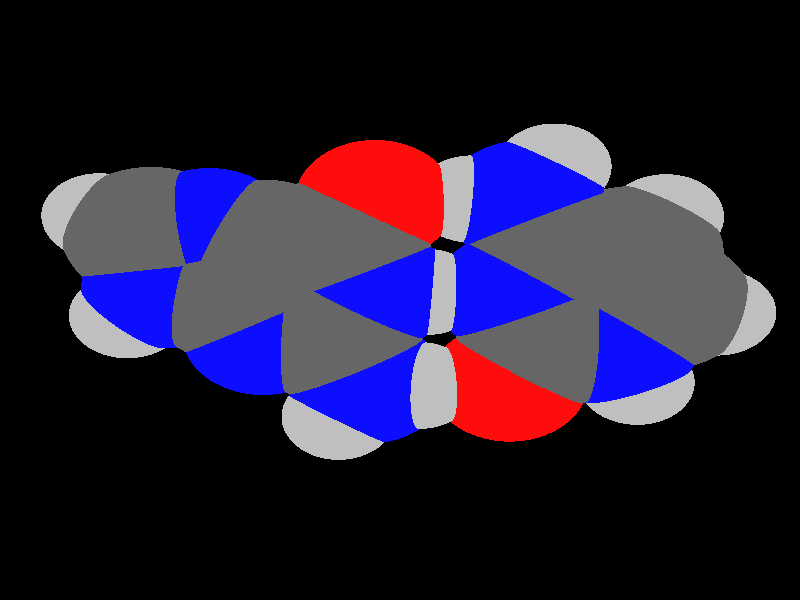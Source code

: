 global_settings {
	ambient_light rgb <0.200000002980232, 0.200000002980232, 0.200000002980232>
	max_trace_level 15
}

background { color rgb <0,0,0> }

camera {
	perspective
	location <2.07620726612215, 0.391645686542432, 20.8012035413919>
	angle 40
	up <-0.163018522006932, -0.985201899938556, 0.0529356008763064>
	right <-0.981590723213623, 0.167365512239333, 0.0920241132194359> * 1
	direction <-0.0995219251403089, -0.0369594598218903, -0.994348723912311> }

light_source {
	<-50.0643768470209, -32.4716231999531, 69.1646459386011>
	color rgb <1, 1, 1>
	fade_distance 125.182281222224
	fade_power 0
	spotlight
	area_light <20, 0, 0>, <0, 0, 20>, 20, 20
	circular
	orient
	point_at <50.0643768470209, 32.4716231999531, -69.1646459386011>
}

light_source {
	<38.8940511690511, -52.7025828656837, -33.407316127259>
	color rgb <0.300000011920929, 0.300000011920929, 0.300000011920929> shadowless
	fade_distance 125.182281222224
	fade_power 0
	parallel
	point_at <-38.8940511690511, 52.7025828656837, 33.407316127259>
}

#default {
	finish {ambient 0.5 diffuse 1 specular 0.2 roughness .01 metallic 1}
}

union {
cylinder {
	<-3.87748436699615, 1.45287135140418, 0.113728915725346>, 	<-3.23737055371449, 1.31106266821596, 0.0258946221944469>, 0.075
	pigment { rgbt <0.0500000007450581, 0.0500000007450581, 1, 0> }
}
cylinder {
	<-3.23737055371449, 1.31106266821596, 0.0258946221944469>, 	<-2.57112928804835, 1.16346579620751, -0.065524793660539>, 0.075
	pigment { rgbt <0.400000005960464, 0.400000005960464, 0.400000005960464, 0> }
}
cylinder {
	<-3.87748436699615, 1.45287135140418, 0.113728915725346>, 	<-4.37224371701624, 0.995107336497591, 0.222225752956022>, 0.075
	pigment { rgbt <0.0500000007450581, 0.0500000007450581, 1, 0> }
}
cylinder {
	<-4.37224371701624, 0.995107336497591, 0.222225752956022>, 	<-4.88656966408269, 0.519239805160968, 0.335013391148438>, 0.075
	pigment { rgbt <0.400000005960464, 0.400000005960464, 0.400000005960464, 0> }
}
cylinder {
	<-3.87748436699615, 1.45287135140418, 0.113728915725346>, 	<-4.03365733434158, 2.04466117467732, 0.0945267797120349>, 0.075
	pigment { rgbt <0.0500000007450581, 0.0500000007450581, 1, 0> }
}
cylinder {
	<-4.03365733434158, 2.04466117467732, 0.0945267797120349>, 	<-4.13474203776173, 2.427703770265, 0.082097981969814>, 0.075
	pigment { rgbt <0.75, 0.75, 0.75, 0> }
}
cylinder {
	<-2.48937699902782, 1.08623132100373, -0.0682904906610527>, 	<-2.06194490632608, 1.54234221611783, -0.170953088772139>, 0.075
	pigment { rgbt <0.400000005960464, 0.400000005960464, 0.400000005960464, 0> }
}
cylinder {
	<-2.65288157706889, 1.2407002714113, -0.0627590966600253>, 	<-2.22544948436715, 1.6968111665254, -0.165421694771111>, 0.075
	pigment { rgbt <0.400000005960464, 0.400000005960464, 0.400000005960464, 0> }
}
cylinder {
	<-2.06194490632608, 1.54234221611783, -0.170953088772139>, 	<-1.67094958279356, 1.95957159605185, -0.264864136745655>, 0.075
	pigment { rgbt <1, 0.0500000007450581, 0.0500000007450581, 0> }
}
cylinder {
	<-2.22544948436715, 1.6968111665254, -0.165421694771111>, 	<-1.83445416083463, 2.11404054645942, -0.259332742744628>, 0.075
	pigment { rgbt <1, 0.0500000007450581, 0.0500000007450581, 0> }
}
cylinder {
	<-2.57112928804835, 1.16346579620751, -0.065524793660539>, 	<-2.37940631017789, 0.470929734038712, -0.0455052818170512>, 0.075
	pigment { rgbt <0.400000005960464, 0.400000005960464, 0.400000005960464, 0> }
}
cylinder {
	<-2.37940631017789, 0.470929734038712, -0.0455052818170512>, 	<-2.19488431089183, -0.195595166567734, -0.0262376885889344>, 0.075
	pigment { rgbt <0.0500000007450581, 0.0500000007450581, 1, 0> }
}
cylinder {
	<-2.27410406685124, -0.115749620446815, -0.0239641384171582>, 	<-2.74650494663156, -0.587445059381259, 0.081288657949649>, 0.075
	pigment { rgbt <0.0500000007450581, 0.0500000007450581, 1, 0> }
}
cylinder {
	<-2.11566455493242, -0.275440712688654, -0.0285112387607106>, 	<-2.58806543471274, -0.747136151623098, 0.0767415576060966>, 0.075
	pigment { rgbt <0.0500000007450581, 0.0500000007450581, 1, 0> }
}
cylinder {
	<-2.74650494663156, -0.587445059381259, 0.081288657949649>, 	<-3.23777883805304, -1.07798532670432, 0.190746436432533>, 0.075
	pigment { rgbt <0.400000005960464, 0.400000005960464, 0.400000005960464, 0> }
}
cylinder {
	<-2.58806543471274, -0.747136151623098, 0.0767415576060966>, 	<-3.07933932613422, -1.23767641894615, 0.18619933608898>, 0.075
	pigment { rgbt <0.400000005960464, 0.400000005960464, 0.400000005960464, 0> }
}
cylinder {
	<-3.15855908209363, -1.15783087282524, 0.188472886260756>, 	<-2.95043648861946, -1.82184717343652, 0.200461857327401>, 0.075
	pigment { rgbt <0.400000005960464, 0.400000005960464, 0.400000005960464, 0> }
}
cylinder {
	<-2.95043648861946, -1.82184717343652, 0.200461857327401>, 	<-2.75038794649556, -2.46010316797505, 0.211985719986481>, 0.075
	pigment { rgbt <0.0500000007450581, 0.0500000007450581, 1, 0> }
}
cylinder {
	<-3.15855908209363, -1.15783087282524, 0.188472886260756>, 	<-3.85150980239722, -0.989172753182626, 0.282477888305054>, 0.075
	pigment { rgbt <0.400000005960464, 0.400000005960464, 0.400000005960464, 0> }
}
cylinder {
	<-3.85150980239722, -0.989172753182626, 0.282477888305054>, 	<-4.54446052270082, -0.820514633540016, 0.376482890349353>, 0.075
	pigment { rgbt <0.400000005960464, 0.400000005960464, 0.400000005960464, 0> }
}
cylinder {
	<-2.75038794649556, -2.46010316797505, 0.211985719986481>, 	<-2.15107501365728, -2.5990705233083, 0.184958695571806>, 0.075
	pigment { rgbt <0.0500000007450581, 0.0500000007450581, 1, 0> }
}
cylinder {
	<-2.15107501365728, -2.5990705233083, 0.184958695571806>, 	<-1.76197660204768, -2.68929380110355, 0.1674116484549>, 0.075
	pigment { rgbt <0.75, 0.75, 0.75, 0> }
}
cylinder {
	<-2.75038794649556, -2.46010316797505, 0.211985719986481>, 	<-3.1456052556416, -2.90686006990454, 0.361237905525174>, 0.075
	pigment { rgbt <0.0500000007450581, 0.0500000007450581, 1, 0> }
}
cylinder {
	<-3.1456052556416, -2.90686006990454, 0.361237905525174>, 	<-3.40198510368304, -3.19667396210385, 0.45805869692964>, 0.075
	pigment { rgbt <0.75, 0.75, 0.75, 0> }
}
cylinder {
	<-4.4362228221058, -0.793314760831624, 0.362304840605096>, 	<-4.60727739279674, -0.123437541481132, 0.341570091004638>, 0.075
	pigment { rgbt <0.400000005960464, 0.400000005960464, 0.400000005960464, 0> }
}
cylinder {
	<-4.65269822329584, -0.847714506248407, 0.39066094009361>, 	<-4.82375279398677, -0.177837286897915, 0.369926190493152>, 0.075
	pigment { rgbt <0.400000005960464, 0.400000005960464, 0.400000005960464, 0> }
}
cylinder {
	<-4.60727739279674, -0.123437541481132, 0.341570091004638>, 	<-4.77833196348767, 0.54643967786936, 0.320835341404181>, 0.075
	pigment { rgbt <0.400000005960464, 0.400000005960464, 0.400000005960464, 0> }
}
cylinder {
	<-4.82375279398677, -0.177837286897916, 0.369926190493152>, 	<-4.99480736467771, 0.492039932452576, 0.349191440892695>, 0.075
	pigment { rgbt <0.400000005960464, 0.400000005960464, 0.400000005960464, 0> }
}
cylinder {
	<-4.54446052270082, -0.820514633540016, 0.376482890349353>, 	<-4.99897749545195, -1.29416534599483, 0.478253035773751>, 0.075
	pigment { rgbt <0.400000005960464, 0.400000005960464, 0.400000005960464, 0> }
}
cylinder {
	<-4.99897749545195, -1.29416534599483, 0.478253035773751>, 	<-5.28723154968882, -1.59455399227766, 0.542795525444254>, 0.075
	pigment { rgbt <0.75, 0.75, 0.75, 0> }
}
cylinder {
	<-4.88656966408269, 0.519239805160968, 0.335013391148438>, 	<-5.49456635165348, 0.77289673255556, 0.409760334394371>, 0.075
	pigment { rgbt <0.400000005960464, 0.400000005960464, 0.400000005960464, 0> }
}
cylinder {
	<-5.49456635165348, 0.77289673255556, 0.409760334394371>, 	<-5.87972767198377, 0.933586484758938, 0.457111959723587>, 0.075
	pigment { rgbt <0.75, 0.75, 0.75, 0> }
}
cylinder {
	<4.351, -1.4529, -0.58>, 	<3.71939291734916, -1.23764289539827, -0.530253651828152>, 0.075
	pigment { rgbt <0.0500000007450581, 0.0500000007450581, 1, 0> }
}
cylinder {
	<3.71939291734916, -1.23764289539827, -0.530253651828152>, 	<3.0623, -1.0137, -0.4785>, 0.075
	pigment { rgbt <0.400000005960464, 0.400000005960464, 0.400000005960464, 0> }
}
cylinder {
	<4.351, -1.4529, -0.58>, 	<4.3399714589007, -2.12059238602063, -0.502261039184501>, 0.075
	pigment { rgbt <0.0500000007450581, 0.0500000007450581, 1, 0> }
}
cylinder {
	<4.3399714589007, -2.12059238602063, -0.502261039184501>, 	<4.3285, -2.8151, -0.4214>, 0.075
	pigment { rgbt <0.400000005960464, 0.400000005960464, 0.400000005960464, 0> }
}
cylinder {
	<4.351, -1.4529, -0.58>, 	<4.84603990750756, -1.10436325992204, -0.677284414825869>, 0.075
	pigment { rgbt <0.0500000007450581, 0.0500000007450581, 1, 0> }
}
cylinder {
	<4.84603990750756, -1.10436325992204, -0.677284414825869>, 	<5.1667, -0.8786, -0.7403>, 0.075
	pigment { rgbt <0.75, 0.75, 0.75, 0> }
}
cylinder {
	<4.33411348535295, -2.70316084001132, -0.431114074491235>, 	<3.77216815148578, -2.66961110036288, -0.369239134803737>, 0.075
	pigment { rgbt <0.400000005960464, 0.400000005960464, 0.400000005960464, 0> }
}
cylinder {
	<4.32288651464705, -2.92703915998868, -0.411685925508765>, 	<3.76094118077988, -2.89348942034024, -0.349810985821267>, 0.075
	pigment { rgbt <0.400000005960464, 0.400000005960464, 0.400000005960464, 0> }
}
cylinder {
	<3.77216815148578, -2.66961110036288, -0.369239134803737>, 	<3.23701348535295, -2.63766084001132, -0.310314074491235>, 0.075
	pigment { rgbt <0.0500000007450581, 0.0500000007450581, 1, 0> }
}
cylinder {
	<3.76094118077988, -2.89348942034024, -0.349810985821267>, 	<3.22578651464705, -2.86153915998868, -0.290885925508765>, 0.075
	pigment { rgbt <0.0500000007450581, 0.0500000007450581, 1, 0> }
}
cylinder {
	<4.3285, -2.8151, -0.4214>, 	<4.87806443450569, -3.18237467112083, -0.442899901528254>, 0.075
	pigment { rgbt <0.400000005960464, 0.400000005960464, 0.400000005960464, 0> }
}
cylinder {
	<4.87806443450569, -3.18237467112083, -0.442899901528254>, 	<5.2257, -3.4147, -0.4565>, 0.075
	pigment { rgbt <0.75, 0.75, 0.75, 0> }
}
cylinder {
	<3.2314, -2.7496, -0.3006>, 	<2.77634086593799, -2.45645566717639, -0.280061846543728>, 0.075
	pigment { rgbt <0.0500000007450581, 0.0500000007450581, 1, 0> }
}
cylinder {
	<2.77634086593799, -2.45645566717639, -0.280061846543728>, 	<2.2986, -2.1487, -0.2585>, 0.075
	pigment { rgbt <0.400000005960464, 0.400000005960464, 0.400000005960464, 0> }
}
cylinder {
	<2.39138058557776, -2.21211866076885, -0.263607485304145>, 	<2.77323058557776, -1.64461866076885, -0.373607485304145>, 0.075
	pigment { rgbt <0.400000005960464, 0.400000005960464, 0.400000005960464, 0> }
}
cylinder {
	<2.20581941442224, -2.08528133923114, -0.253392514695855>, 	<2.58766941442224, -1.51778133923114, -0.363392514695855>, 0.075
	pigment { rgbt <0.400000005960464, 0.400000005960464, 0.400000005960464, 0> }
}
cylinder {
	<2.77323058557776, -1.64461866076885, -0.373607485304145>, 	<3.15508058557776, -1.07711866076885, -0.483607485304145>, 0.075
	pigment { rgbt <0.400000005960464, 0.400000005960464, 0.400000005960464, 0> }
}
cylinder {
	<2.58766941442224, -1.51778133923114, -0.363392514695855>, 	<2.96951941442224, -0.950281339231145, -0.473392514695855>, 0.075
	pigment { rgbt <0.400000005960464, 0.400000005960464, 0.400000005960464, 0> }
}
cylinder {
	<2.2986, -2.1487, -0.2585>, 	<1.5655, -2.08745, -0.17775>, 0.075
	pigment { rgbt <0.400000005960464, 0.400000005960464, 0.400000005960464, 0> }
}
cylinder {
	<1.5655, -2.08745, -0.17775>, 	<0.8324, -2.0262, -0.097>, 0.075
	pigment { rgbt <0.400000005960464, 0.400000005960464, 0.400000005960464, 0> }
}
cylinder {
	<0.8324, -2.0262, -0.097>, 	<0.626059425260681, -1.37035724390815, -0.147743665809595>, 0.075
	pigment { rgbt <0.400000005960464, 0.400000005960464, 0.400000005960464, 0> }
}
cylinder {
	<0.626059425260681, -1.37035724390815, -0.147743665809595>, 	<0.4278, -0.7402, -0.1965>, 0.075
	pigment { rgbt <0.0500000007450581, 0.0500000007450581, 1, 0> }
}
cylinder {
	<0.747734654709556, -1.95219455424672, -0.0936498797472801>, 	<0.338359988798675, -2.4252810574342, 0.0111613148544725>, 0.075
	pigment { rgbt <0.400000005960464, 0.400000005960464, 0.400000005960464, 0> }
}
cylinder {
	<0.917065345290444, -2.10020544575328, -0.10035012025272>, 	<0.507690679379563, -2.57329194894077, 0.00446107434903259>, 0.075
	pigment { rgbt <0.400000005960464, 0.400000005960464, 0.400000005960464, 0> }
}
cylinder {
	<0.338359988798675, -2.4252810574342, 0.0111613148544725>, 	<-0.0361653452904439, -2.85809455424672, 0.10705012025272>, 0.075
	pigment { rgbt <1, 0.0500000007450581, 0.0500000007450581, 0> }
}
cylinder {
	<0.507690679379563, -2.57329194894077, 0.00446107434903258>, 	<0.133165345290444, -3.00610544575328, 0.10034987974728>, 0.075
	pigment { rgbt <1, 0.0500000007450581, 0.0500000007450581, 0> }
}
cylinder {
	<0.4278, -0.7402, -0.1965>, 	<0.886221358157825, -0.221784064953248, -0.308149760424528>, 0.075
	pigment { rgbt <0.0500000007450581, 0.0500000007450581, 1, 0> }
}
cylinder {
	<0.886221358157825, -0.221784064953248, -0.308149760424528>, 	<1.3623, 0.3166, -0.4241>, 0.075
	pigment { rgbt <0.400000005960464, 0.400000005960464, 0.400000005960464, 0> }
}
cylinder {
	<0.4278, -0.7402, -0.1965>, 	<-0.165107161860052, -0.597421496396556, -0.140408445012932>, 0.075
	pigment { rgbt <0.0500000007450581, 0.0500000007450581, 1, 0> }
}
cylinder {
	<-0.165107161860052, -0.597421496396556, -0.140408445012932>, 	<-0.5489, -0.505, -0.1041>, 0.075
	pigment { rgbt <0.75, 0.75, 0.75, 0> }
}
cylinder {
	<1.34016234151245, 0.206886218766916, -0.41273952975324>, 	<2.01251201656091, 0.0645524852216903, -0.477149241493698>, 0.075
	pigment { rgbt <0.400000005960464, 0.400000005960464, 0.400000005960464, 0> }
}
cylinder {
	<1.38443765848755, 0.426313781233084, -0.43546047024676>, 	<2.05678733353601, 0.283980047687858, -0.499870181987219>, 0.075
	pigment { rgbt <0.400000005960464, 0.400000005960464, 0.400000005960464, 0> }
}
cylinder {
	<2.01251201656091, 0.0645524852216903, -0.477149241493698>, 	<2.65856234151245, -0.072213781233084, -0.53903952975324>, 0.075
	pigment { rgbt <0.0500000007450581, 0.0500000007450581, 1, 0> }
}
cylinder {
	<2.05678733353601, 0.283980047687858, -0.499870181987219>, 	<2.70283765848755, 0.147213781233084, -0.56176047024676>, 0.075
	pigment { rgbt <0.0500000007450581, 0.0500000007450581, 1, 0> }
}
cylinder {
	<1.3623, 0.3166, -0.4241>, 	<1.13758390729828, 0.972748554773256, -0.465963379194035>, 0.075
	pigment { rgbt <0.400000005960464, 0.400000005960464, 0.400000005960464, 0> }
}
cylinder {
	<1.13758390729828, 0.972748554773256, -0.465963379194035>, 	<0.9216, 1.6034, -0.5062>, 0.075
	pigment { rgbt <0.0500000007450581, 0.0500000007450581, 1, 0> }
}
cylinder {
	<0.9216, 1.6034, -0.5062>, 	<0.351302354203883, 1.73358915954538, -0.314342291196288>, 0.075
	pigment { rgbt <0.0500000007450581, 0.0500000007450581, 1, 0> }
}
cylinder {
	<0.351302354203883, 1.73358915954538, -0.314342291196288>, 	<-0.0189, 1.8181, -0.1898>, 0.075
	pigment { rgbt <0.75, 0.75, 0.75, 0> }
}
cylinder {
	<0.9216, 1.6034, -0.5062>, 	<1.33840043593931, 2.05531793483466, -0.491764827742498>, 0.075
	pigment { rgbt <0.0500000007450581, 0.0500000007450581, 1, 0> }
}
cylinder {
	<1.33840043593931, 2.05531793483466, -0.491764827742498>, 	<1.6088, 2.3485, -0.4824>, 0.075
	pigment { rgbt <0.75, 0.75, 0.75, 0> }
}
cylinder {
	<2.6807, 0.0375, -0.5504>, 	<2.86690293935077, -0.475436398966281, -0.515316165253353>, 0.075
	pigment { rgbt <0.0500000007450581, 0.0500000007450581, 1, 0> }
}
cylinder {
	<2.86690293935077, -0.475436398966281, -0.515316165253353>, 	<3.0623, -1.0137, -0.4785>, 0.075
	pigment { rgbt <0.400000005960464, 0.400000005960464, 0.400000005960464, 0> }
}
sphere {
	<-3.87748436699615, 1.45287135140418, 0.113728915725346>, 0.3834
	pigment { rgbt <0.0500000007450581, 0.0500000007450581, 1,0> }
}
sphere {
	<-2.57112928804835, 1.16346579620751, -0.065524793660539>, 0.4104
	pigment { rgbt <0.400000005960464, 0.400000005960464, 0.400000005960464,0> }
}
sphere {
	<-1.7527018718141, 2.03680607125563, -0.262098439745142>, 0.3564
	pigment { rgbt <1, 0.0500000007450581, 0.0500000007450581,0> }
}
sphere {
	<-2.19488431089183, -0.195595166567734, -0.0262376885889344>, 0.3834
	pigment { rgbt <0.0500000007450581, 0.0500000007450581, 1,0> }
}
sphere {
	<-3.15855908209363, -1.15783087282524, 0.188472886260756>, 0.4104
	pigment { rgbt <0.400000005960464, 0.400000005960464, 0.400000005960464,0> }
}
sphere {
	<-2.75038794649556, -2.46010316797505, 0.211985719986481>, 0.3834
	pigment { rgbt <0.0500000007450581, 0.0500000007450581, 1,0> }
}
sphere {
	<-4.54446052270082, -0.820514633540016, 0.376482890349353>, 0.4104
	pigment { rgbt <0.400000005960464, 0.400000005960464, 0.400000005960464,0> }
}
sphere {
	<-4.88656966408269, 0.519239805160968, 0.335013391148438>, 0.4104
	pigment { rgbt <0.400000005960464, 0.400000005960464, 0.400000005960464,0> }
}
sphere {
	<4.351, -1.4529, -0.58>, 0.3834
	pigment { rgbt <0.0500000007450581, 0.0500000007450581, 1,0> }
}
sphere {
	<4.3285, -2.8151, -0.4214>, 0.4104
	pigment { rgbt <0.400000005960464, 0.400000005960464, 0.400000005960464,0> }
}
sphere {
	<3.2314, -2.7496, -0.3006>, 0.3834
	pigment { rgbt <0.0500000007450581, 0.0500000007450581, 1,0> }
}
sphere {
	<2.2986, -2.1487, -0.2585>, 0.4104
	pigment { rgbt <0.400000005960464, 0.400000005960464, 0.400000005960464,0> }
}
sphere {
	<0.8324, -2.0262, -0.097>, 0.4104
	pigment { rgbt <0.400000005960464, 0.400000005960464, 0.400000005960464,0> }
}
sphere {
	<0.0485, -2.9321, 0.1037>, 0.3564
	pigment { rgbt <1, 0.0500000007450581, 0.0500000007450581,0> }
}
sphere {
	<0.4278, -0.7402, -0.1965>, 0.3834
	pigment { rgbt <0.0500000007450581, 0.0500000007450581, 1,0> }
}
sphere {
	<1.3623, 0.3166, -0.4241>, 0.4104
	pigment { rgbt <0.400000005960464, 0.400000005960464, 0.400000005960464,0> }
}
sphere {
	<0.9216, 1.6034, -0.5062>, 0.3834
	pigment { rgbt <0.0500000007450581, 0.0500000007450581, 1,0> }
}
sphere {
	<2.6807, 0.0375, -0.5504>, 0.3834
	pigment { rgbt <0.0500000007450581, 0.0500000007450581, 1,0> }
}
sphere {
	<3.0623, -1.0137, -0.4785>, 0.4104
	pigment { rgbt <0.400000005960464, 0.400000005960464, 0.400000005960464,0> }
}
sphere {
	<-4.13474203776173, 2.427703770265, 0.082097981969814>, 0.1674
	pigment { rgbt <0.75, 0.75, 0.75,0> }
}
sphere {
	<-1.76197660204768, -2.68929380110355, 0.1674116484549>, 0.1674
	pigment { rgbt <0.75, 0.75, 0.75,0> }
}
sphere {
	<-3.40198510368304, -3.19667396210385, 0.45805869692964>, 0.1674
	pigment { rgbt <0.75, 0.75, 0.75,0> }
}
sphere {
	<-5.28723154968882, -1.59455399227766, 0.542795525444254>, 0.1674
	pigment { rgbt <0.75, 0.75, 0.75,0> }
}
sphere {
	<-5.87972767198377, 0.933586484758938, 0.457111959723587>, 0.1674
	pigment { rgbt <0.75, 0.75, 0.75,0> }
}
sphere {
	<5.1667, -0.8786, -0.7403>, 0.1674
	pigment { rgbt <0.75, 0.75, 0.75,0> }
}
sphere {
	<5.2257, -3.4147, -0.4565>, 0.1674
	pigment { rgbt <0.75, 0.75, 0.75,0> }
}
sphere {
	<-0.5489, -0.505, -0.1041>, 0.1674
	pigment { rgbt <0.75, 0.75, 0.75,0> }
}
sphere {
	<-0.0189, 1.8181, -0.1898>, 0.1674
	pigment { rgbt <0.75, 0.75, 0.75,0> }
}
sphere {
	<1.6088, 2.3485, -0.4824>, 0.1674
	pigment { rgbt <0.75, 0.75, 0.75,0> }
}
}
merge {
}
union {
}
merge {
sphere {
	<-3.87748436699615, 1.45287135140418, 0.113728915725346>, 1.549845
	pigment { rgbt <0, 0, 0,0> }
}
sphere {
	<-2.57112928804835, 1.16346579620751, -0.065524793660539>, 1.69983
	pigment { rgbt <0, 0, 0,0> }
}
sphere {
	<-1.7527018718141, 2.03680607125563, -0.262098439745142>, 1.519848
	pigment { rgbt <0, 0, 0,0> }
}
sphere {
	<-2.19488431089183, -0.195595166567734, -0.0262376885889344>, 1.549845
	pigment { rgbt <0, 0, 0,0> }
}
sphere {
	<-3.15855908209363, -1.15783087282524, 0.188472886260756>, 1.69983
	pigment { rgbt <0, 0, 0,0> }
}
sphere {
	<-2.75038794649556, -2.46010316797505, 0.211985719986481>, 1.549845
	pigment { rgbt <0, 0, 0,0> }
}
sphere {
	<-4.54446052270082, -0.820514633540016, 0.376482890349353>, 1.69983
	pigment { rgbt <0, 0, 0,0> }
}
sphere {
	<-4.88656966408269, 0.519239805160968, 0.335013391148438>, 1.69983
	pigment { rgbt <0, 0, 0,0> }
}
sphere {
	<4.351, -1.4529, -0.58>, 1.549845
	pigment { rgbt <0, 0, 0,0> }
}
sphere {
	<4.3285, -2.8151, -0.4214>, 1.69983
	pigment { rgbt <0, 0, 0,0> }
}
sphere {
	<3.2314, -2.7496, -0.3006>, 1.549845
	pigment { rgbt <0, 0, 0,0> }
}
sphere {
	<2.2986, -2.1487, -0.2585>, 1.69983
	pigment { rgbt <0, 0, 0,0> }
}
sphere {
	<0.8324, -2.0262, -0.097>, 1.69983
	pigment { rgbt <0, 0, 0,0> }
}
sphere {
	<0.0485, -2.9321, 0.1037>, 1.519848
	pigment { rgbt <0, 0, 0,0> }
}
sphere {
	<0.4278, -0.7402, -0.1965>, 1.549845
	pigment { rgbt <0, 0, 0,0> }
}
sphere {
	<1.3623, 0.3166, -0.4241>, 1.69983
	pigment { rgbt <0, 0, 0,0> }
}
sphere {
	<0.9216, 1.6034, -0.5062>, 1.549845
	pigment { rgbt <0, 0, 0,0> }
}
sphere {
	<2.6807, 0.0375, -0.5504>, 1.549845
	pigment { rgbt <0, 0, 0,0> }
}
sphere {
	<3.0623, -1.0137, -0.4785>, 1.69983
	pigment { rgbt <0, 0, 0,0> }
}
sphere {
	<-4.13474203776173, 2.427703770265, 0.082097981969814>, 1.09989
	pigment { rgbt <0, 0, 0,0> }
}
sphere {
	<-1.76197660204768, -2.68929380110355, 0.1674116484549>, 1.09989
	pigment { rgbt <0, 0, 0,0> }
}
sphere {
	<-3.40198510368304, -3.19667396210385, 0.45805869692964>, 1.09989
	pigment { rgbt <0, 0, 0,0> }
}
sphere {
	<-5.28723154968882, -1.59455399227766, 0.542795525444254>, 1.09989
	pigment { rgbt <0, 0, 0,0> }
}
sphere {
	<-5.87972767198377, 0.933586484758938, 0.457111959723587>, 1.09989
	pigment { rgbt <0, 0, 0,0> }
}
sphere {
	<5.1667, -0.8786, -0.7403>, 1.09989
	pigment { rgbt <0, 0, 0,0> }
}
sphere {
	<5.2257, -3.4147, -0.4565>, 1.09989
	pigment { rgbt <0, 0, 0,0> }
}
sphere {
	<-0.5489, -0.505, -0.1041>, 1.09989
	pigment { rgbt <0, 0, 0,0> }
}
sphere {
	<-0.0189, 1.8181, -0.1898>, 1.09989
	pigment { rgbt <0, 0, 0,0> }
}
sphere {
	<1.6088, 2.3485, -0.4824>, 1.09989
	pigment { rgbt <0, 0, 0,0> }
}
sphere {
	<-3.87748436699615, 1.45287135140418, 0.113728915725346>, 1.55
	pigment { rgbt <0.0500000007450581, 0.0500000007450581, 1,0.300000011920929> }
}
sphere {
	<-2.57112928804835, 1.16346579620751, -0.065524793660539>, 1.7
	pigment { rgbt <0.400000005960464, 0.400000005960464, 0.400000005960464,0.300000011920929> }
}
sphere {
	<-1.7527018718141, 2.03680607125563, -0.262098439745142>, 1.52
	pigment { rgbt <1, 0.0500000007450581, 0.0500000007450581,0.300000011920929> }
}
sphere {
	<-2.19488431089183, -0.195595166567734, -0.0262376885889344>, 1.55
	pigment { rgbt <0.0500000007450581, 0.0500000007450581, 1,0.300000011920929> }
}
sphere {
	<-3.15855908209363, -1.15783087282524, 0.188472886260756>, 1.7
	pigment { rgbt <0.400000005960464, 0.400000005960464, 0.400000005960464,0.300000011920929> }
}
sphere {
	<-2.75038794649556, -2.46010316797505, 0.211985719986481>, 1.55
	pigment { rgbt <0.0500000007450581, 0.0500000007450581, 1,0.300000011920929> }
}
sphere {
	<-4.54446052270082, -0.820514633540016, 0.376482890349353>, 1.7
	pigment { rgbt <0.400000005960464, 0.400000005960464, 0.400000005960464,0.300000011920929> }
}
sphere {
	<-4.88656966408269, 0.519239805160968, 0.335013391148438>, 1.7
	pigment { rgbt <0.400000005960464, 0.400000005960464, 0.400000005960464,0.300000011920929> }
}
sphere {
	<4.351, -1.4529, -0.58>, 1.55
	pigment { rgbt <0.0500000007450581, 0.0500000007450581, 1,0.300000011920929> }
}
sphere {
	<4.3285, -2.8151, -0.4214>, 1.7
	pigment { rgbt <0.400000005960464, 0.400000005960464, 0.400000005960464,0.300000011920929> }
}
sphere {
	<3.2314, -2.7496, -0.3006>, 1.55
	pigment { rgbt <0.0500000007450581, 0.0500000007450581, 1,0.300000011920929> }
}
sphere {
	<2.2986, -2.1487, -0.2585>, 1.7
	pigment { rgbt <0.400000005960464, 0.400000005960464, 0.400000005960464,0.300000011920929> }
}
sphere {
	<0.8324, -2.0262, -0.097>, 1.7
	pigment { rgbt <0.400000005960464, 0.400000005960464, 0.400000005960464,0.300000011920929> }
}
sphere {
	<0.0485, -2.9321, 0.1037>, 1.52
	pigment { rgbt <1, 0.0500000007450581, 0.0500000007450581,0.300000011920929> }
}
sphere {
	<0.4278, -0.7402, -0.1965>, 1.55
	pigment { rgbt <0.0500000007450581, 0.0500000007450581, 1,0.300000011920929> }
}
sphere {
	<1.3623, 0.3166, -0.4241>, 1.7
	pigment { rgbt <0.400000005960464, 0.400000005960464, 0.400000005960464,0.300000011920929> }
}
sphere {
	<0.9216, 1.6034, -0.5062>, 1.55
	pigment { rgbt <0.0500000007450581, 0.0500000007450581, 1,0.300000011920929> }
}
sphere {
	<2.6807, 0.0375, -0.5504>, 1.55
	pigment { rgbt <0.0500000007450581, 0.0500000007450581, 1,0.300000011920929> }
}
sphere {
	<3.0623, -1.0137, -0.4785>, 1.7
	pigment { rgbt <0.400000005960464, 0.400000005960464, 0.400000005960464,0.300000011920929> }
}
sphere {
	<-4.13474203776173, 2.427703770265, 0.082097981969814>, 1.1
	pigment { rgbt <0.75, 0.75, 0.75,0.300000011920929> }
}
sphere {
	<-1.76197660204768, -2.68929380110355, 0.1674116484549>, 1.1
	pigment { rgbt <0.75, 0.75, 0.75,0.300000011920929> }
}
sphere {
	<-3.40198510368304, -3.19667396210385, 0.45805869692964>, 1.1
	pigment { rgbt <0.75, 0.75, 0.75,0.300000011920929> }
}
sphere {
	<-5.28723154968882, -1.59455399227766, 0.542795525444254>, 1.1
	pigment { rgbt <0.75, 0.75, 0.75,0.300000011920929> }
}
sphere {
	<-5.87972767198377, 0.933586484758938, 0.457111959723587>, 1.1
	pigment { rgbt <0.75, 0.75, 0.75,0.300000011920929> }
}
sphere {
	<5.1667, -0.8786, -0.7403>, 1.1
	pigment { rgbt <0.75, 0.75, 0.75,0.300000011920929> }
}
sphere {
	<5.2257, -3.4147, -0.4565>, 1.1
	pigment { rgbt <0.75, 0.75, 0.75,0.300000011920929> }
}
sphere {
	<-0.5489, -0.505, -0.1041>, 1.1
	pigment { rgbt <0.75, 0.75, 0.75,0.300000011920929> }
}
sphere {
	<-0.0189, 1.8181, -0.1898>, 1.1
	pigment { rgbt <0.75, 0.75, 0.75,0.300000011920929> }
}
sphere {
	<1.6088, 2.3485, -0.4824>, 1.1
	pigment { rgbt <0.75, 0.75, 0.75,0.300000011920929> }
}
}
